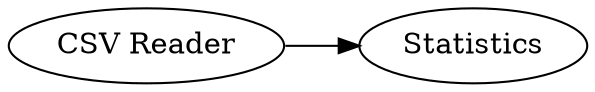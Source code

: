 digraph {
	"2471928667697379112_2" [label=Statistics]
	"2471928667697379112_1" [label="CSV Reader"]
	"2471928667697379112_1" -> "2471928667697379112_2"
	rankdir=LR
}
